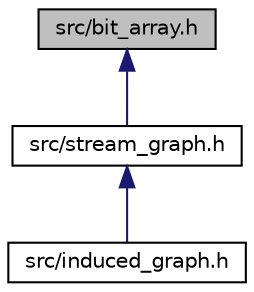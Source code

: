 digraph "src/bit_array.h"
{
 // LATEX_PDF_SIZE
  edge [fontname="Helvetica",fontsize="10",labelfontname="Helvetica",labelfontsize="10"];
  node [fontname="Helvetica",fontsize="10",shape=record];
  Node1 [label="src/bit_array.h",height=0.2,width=0.4,color="black", fillcolor="grey75", style="filled", fontcolor="black",tooltip="A header that contains the BitArray structure and its functions."];
  Node1 -> Node2 [dir="back",color="midnightblue",fontsize="10",style="solid"];
  Node2 [label="src/stream_graph.h",height=0.2,width=0.4,color="black", fillcolor="white", style="filled",URL="$stream__graph_8h_source.html",tooltip=" "];
  Node2 -> Node3 [dir="back",color="midnightblue",fontsize="10",style="solid"];
  Node3 [label="src/induced_graph.h",height=0.2,width=0.4,color="black", fillcolor="white", style="filled",URL="$induced__graph_8h_source.html",tooltip=" "];
}

